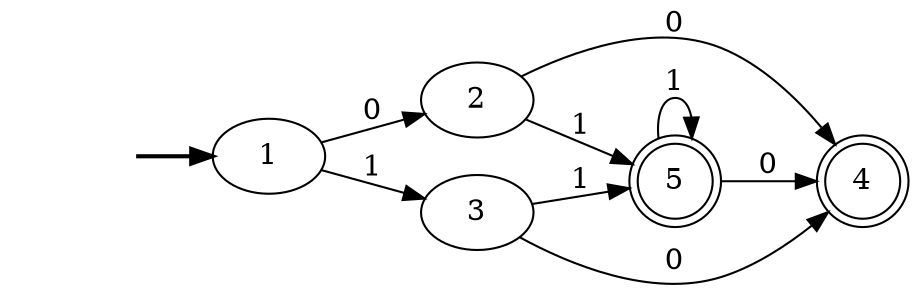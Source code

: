 digraph "AFNtoAFD#11PreLabB" {
	graph [rankdir=LR]
	fake [style=invisible]
	fake -> 1 [style=bold]
	1 [root=true]
	2
	1 -> 2 [label=0]
	3
	1 -> 3 [label=1]
	2
	4 [shape=doublecircle]
	2 -> 4 [label=0]
	5 [shape=doublecircle]
	2 -> 5 [label=1]
	3
	3 -> 4 [label=0]
	3 -> 5 [label=1]
	4 [shape=doublecircle]
	5 [shape=doublecircle]
	5 -> 4 [label=0]
	5 -> 5 [label=1]
}

